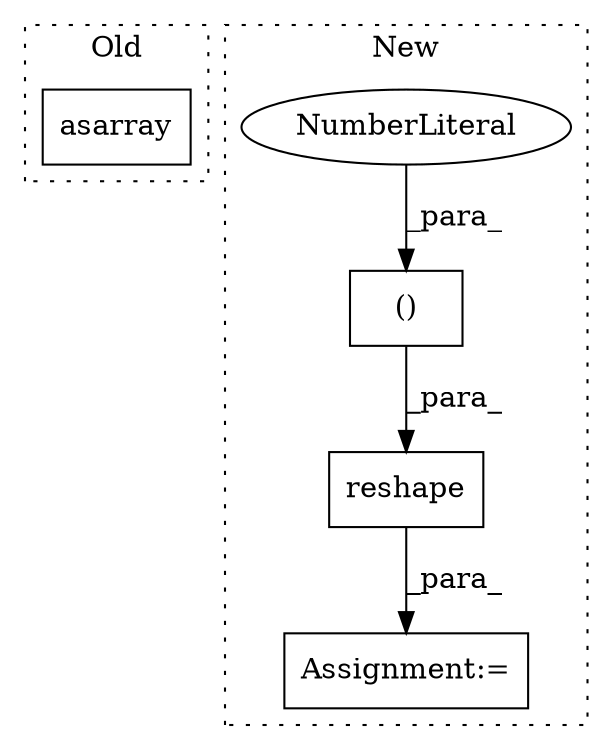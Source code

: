 digraph G {
subgraph cluster0 {
1 [label="asarray" a="32" s="8669,8687" l="8,1" shape="box"];
label = "Old";
style="dotted";
}
subgraph cluster1 {
2 [label="reshape" a="32" s="8700,8749" l="8,2" shape="box"];
3 [label="()" a="106" s="8724" l="25" shape="box"];
4 [label="NumberLiteral" a="34" s="8748" l="1" shape="ellipse"];
5 [label="Assignment:=" a="7" s="8696" l="1" shape="box"];
label = "New";
style="dotted";
}
2 -> 5 [label="_para_"];
3 -> 2 [label="_para_"];
4 -> 3 [label="_para_"];
}